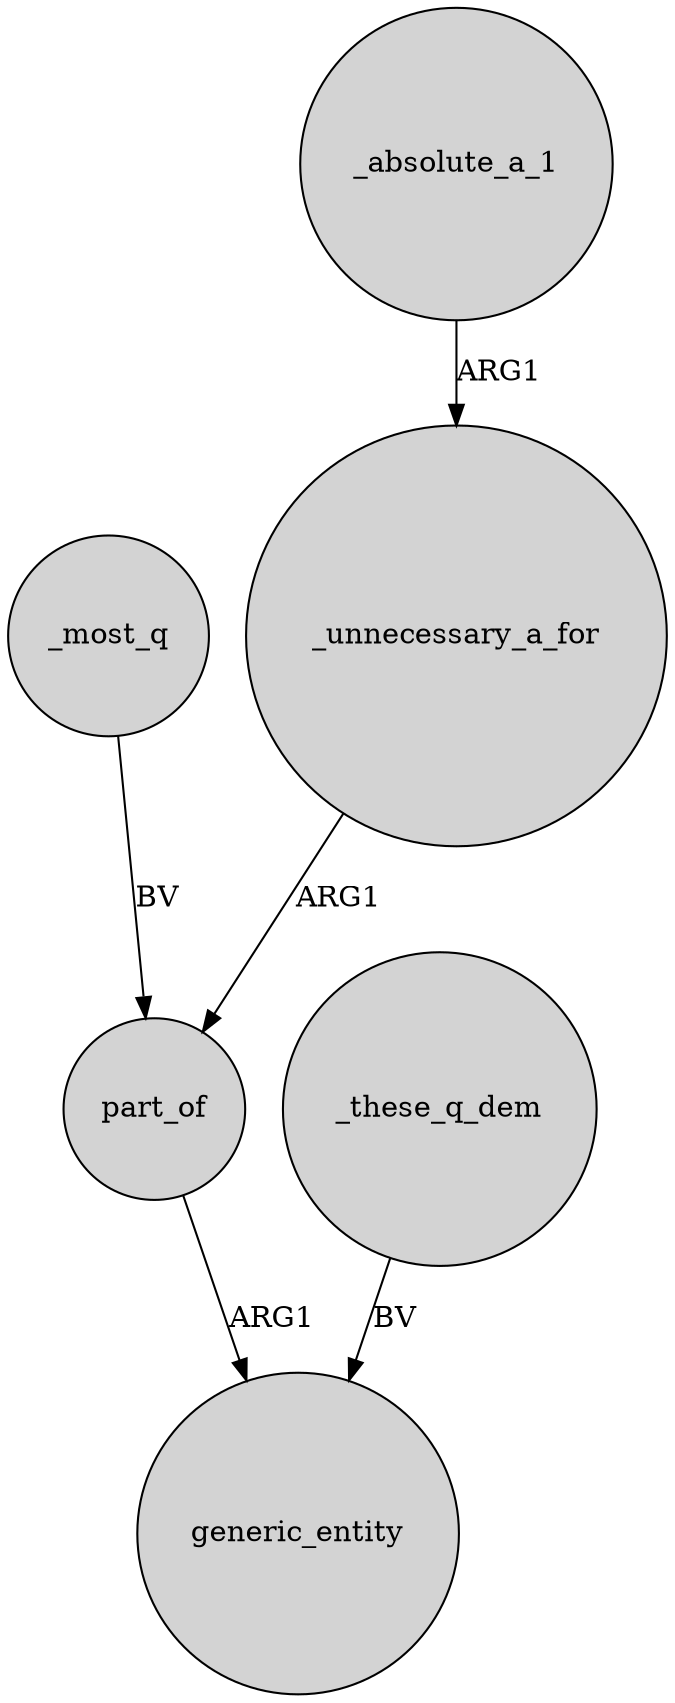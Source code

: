 digraph {
	node [shape=circle style=filled]
	_most_q -> part_of [label=BV]
	_absolute_a_1 -> _unnecessary_a_for [label=ARG1]
	_unnecessary_a_for -> part_of [label=ARG1]
	_these_q_dem -> generic_entity [label=BV]
	part_of -> generic_entity [label=ARG1]
}
